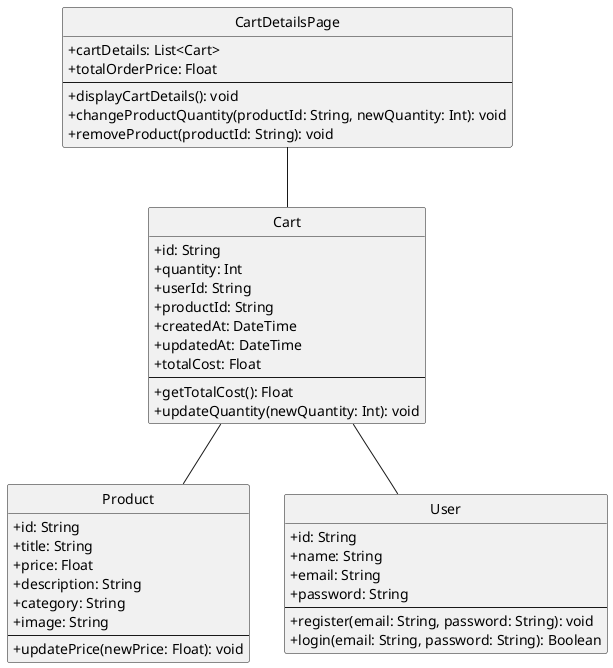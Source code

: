 @startuml

hide stereotype
hide circle
skinparam classAttributeIconSize 0

class Cart {
  +id: String
  +quantity: Int
  +userId: String
  +productId: String
  +createdAt: DateTime
  +updatedAt: DateTime
  +totalCost: Float
  --
  +getTotalCost(): Float
  +updateQuantity(newQuantity: Int): void
}

class Product {
  +id: String
  +title: String
  +price: Float
  +description: String
  +category: String
  +image: String
  --
  +updatePrice(newPrice: Float): void
}

class User {
  +id: String
  +name: String
  +email: String
  +password: String
  --
  +register(email: String, password: String): void
  +login(email: String, password: String): Boolean
}

class CartDetailsPage {
  +cartDetails: List<Cart>
  +totalOrderPrice: Float
  --
  +displayCartDetails(): void
  +changeProductQuantity(productId: String, newQuantity: Int): void
  +removeProduct(productId: String): void
}

' Mối quan hệ giữa các lớp
CartDetailsPage -- Cart
Cart -- Product
Cart -- User 

@enduml
